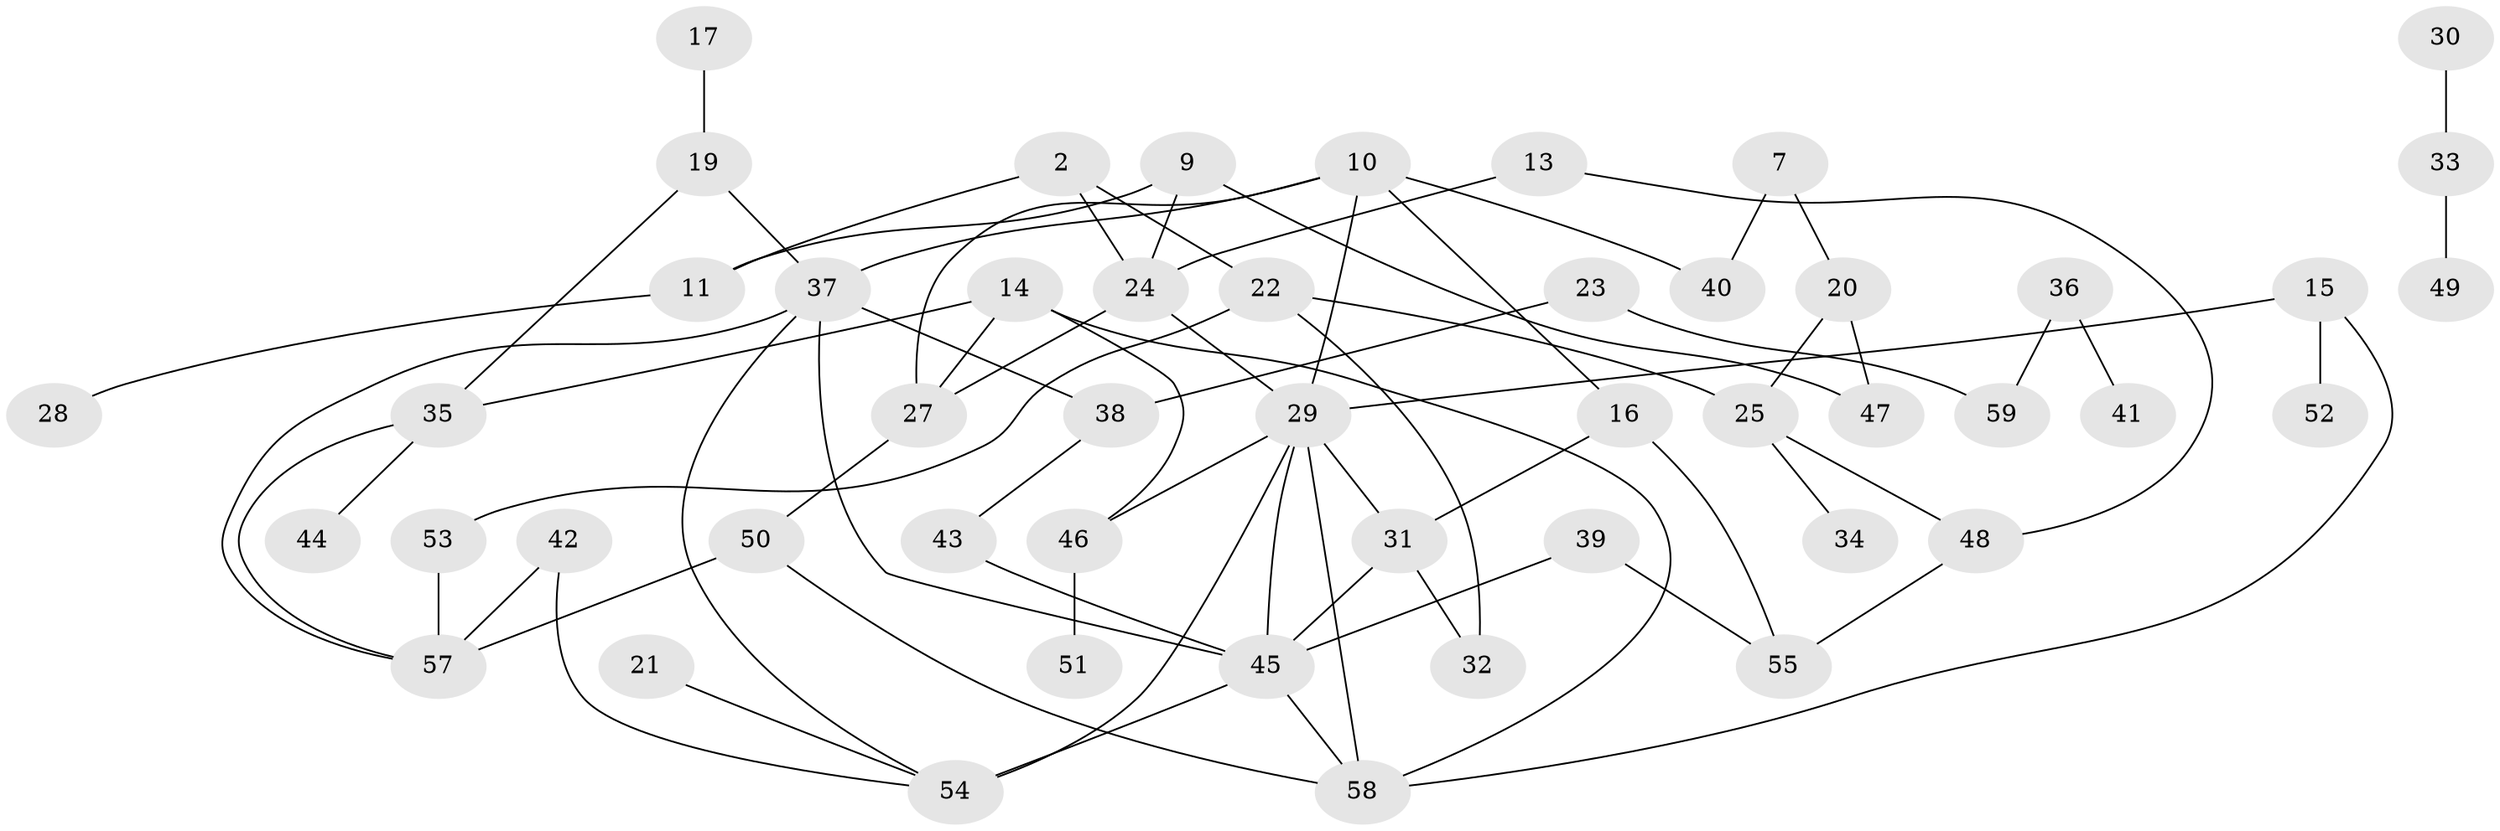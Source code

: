 // original degree distribution, {0: 0.07692307692307693, 2: 0.29914529914529914, 1: 0.2564102564102564, 4: 0.10256410256410256, 3: 0.19658119658119658, 5: 0.05128205128205128, 6: 0.008547008547008548, 7: 0.008547008547008548}
// Generated by graph-tools (version 1.1) at 2025/35/03/04/25 23:35:56]
// undirected, 49 vertices, 71 edges
graph export_dot {
  node [color=gray90,style=filled];
  2;
  7;
  9;
  10;
  11;
  13;
  14;
  15;
  16;
  17;
  19;
  20;
  21;
  22;
  23;
  24;
  25;
  27;
  28;
  29;
  30;
  31;
  32;
  33;
  34;
  35;
  36;
  37;
  38;
  39;
  40;
  41;
  42;
  43;
  44;
  45;
  46;
  47;
  48;
  49;
  50;
  51;
  52;
  53;
  54;
  55;
  57;
  58;
  59;
  2 -- 11 [weight=1.0];
  2 -- 22 [weight=1.0];
  2 -- 24 [weight=1.0];
  7 -- 20 [weight=1.0];
  7 -- 40 [weight=1.0];
  9 -- 11 [weight=1.0];
  9 -- 24 [weight=1.0];
  9 -- 47 [weight=1.0];
  10 -- 16 [weight=1.0];
  10 -- 27 [weight=1.0];
  10 -- 29 [weight=1.0];
  10 -- 37 [weight=1.0];
  10 -- 40 [weight=1.0];
  11 -- 28 [weight=1.0];
  13 -- 24 [weight=1.0];
  13 -- 48 [weight=1.0];
  14 -- 27 [weight=1.0];
  14 -- 35 [weight=1.0];
  14 -- 46 [weight=1.0];
  14 -- 58 [weight=1.0];
  15 -- 29 [weight=1.0];
  15 -- 52 [weight=1.0];
  15 -- 58 [weight=1.0];
  16 -- 31 [weight=1.0];
  16 -- 55 [weight=1.0];
  17 -- 19 [weight=1.0];
  19 -- 35 [weight=1.0];
  19 -- 37 [weight=1.0];
  20 -- 25 [weight=1.0];
  20 -- 47 [weight=1.0];
  21 -- 54 [weight=1.0];
  22 -- 25 [weight=1.0];
  22 -- 32 [weight=1.0];
  22 -- 53 [weight=1.0];
  23 -- 38 [weight=1.0];
  23 -- 59 [weight=1.0];
  24 -- 27 [weight=1.0];
  24 -- 29 [weight=1.0];
  25 -- 34 [weight=1.0];
  25 -- 48 [weight=1.0];
  27 -- 50 [weight=1.0];
  29 -- 31 [weight=1.0];
  29 -- 45 [weight=1.0];
  29 -- 46 [weight=1.0];
  29 -- 54 [weight=2.0];
  29 -- 58 [weight=1.0];
  30 -- 33 [weight=1.0];
  31 -- 32 [weight=1.0];
  31 -- 45 [weight=1.0];
  33 -- 49 [weight=1.0];
  35 -- 44 [weight=1.0];
  35 -- 57 [weight=1.0];
  36 -- 41 [weight=1.0];
  36 -- 59 [weight=1.0];
  37 -- 38 [weight=1.0];
  37 -- 45 [weight=1.0];
  37 -- 54 [weight=1.0];
  37 -- 57 [weight=1.0];
  38 -- 43 [weight=1.0];
  39 -- 45 [weight=1.0];
  39 -- 55 [weight=1.0];
  42 -- 54 [weight=1.0];
  42 -- 57 [weight=1.0];
  43 -- 45 [weight=1.0];
  45 -- 54 [weight=1.0];
  45 -- 58 [weight=1.0];
  46 -- 51 [weight=1.0];
  48 -- 55 [weight=1.0];
  50 -- 57 [weight=1.0];
  50 -- 58 [weight=1.0];
  53 -- 57 [weight=1.0];
}
